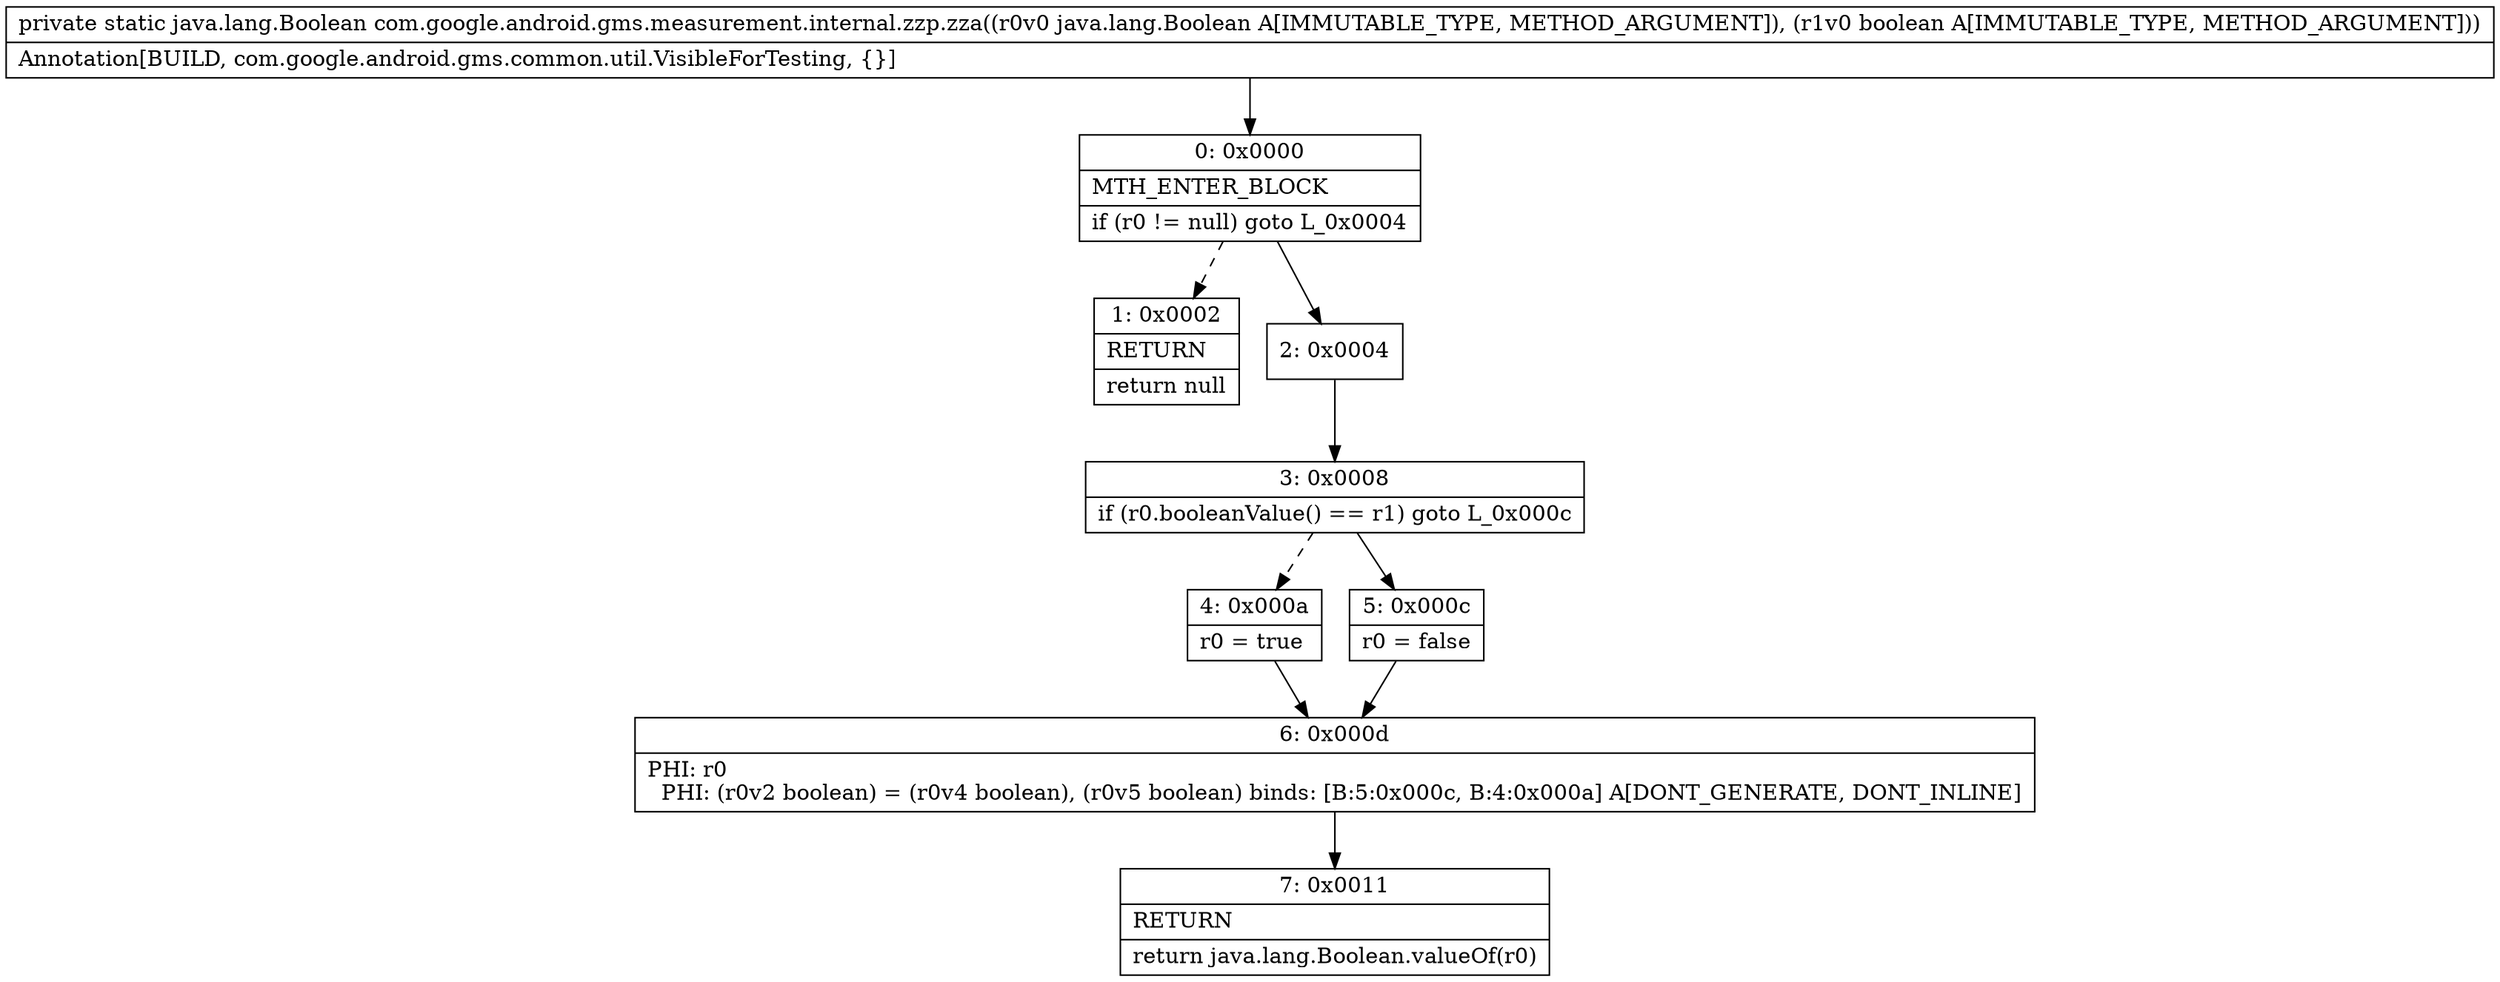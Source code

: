 digraph "CFG forcom.google.android.gms.measurement.internal.zzp.zza(Ljava\/lang\/Boolean;Z)Ljava\/lang\/Boolean;" {
Node_0 [shape=record,label="{0\:\ 0x0000|MTH_ENTER_BLOCK\l|if (r0 != null) goto L_0x0004\l}"];
Node_1 [shape=record,label="{1\:\ 0x0002|RETURN\l|return null\l}"];
Node_2 [shape=record,label="{2\:\ 0x0004}"];
Node_3 [shape=record,label="{3\:\ 0x0008|if (r0.booleanValue() == r1) goto L_0x000c\l}"];
Node_4 [shape=record,label="{4\:\ 0x000a|r0 = true\l}"];
Node_5 [shape=record,label="{5\:\ 0x000c|r0 = false\l}"];
Node_6 [shape=record,label="{6\:\ 0x000d|PHI: r0 \l  PHI: (r0v2 boolean) = (r0v4 boolean), (r0v5 boolean) binds: [B:5:0x000c, B:4:0x000a] A[DONT_GENERATE, DONT_INLINE]\l}"];
Node_7 [shape=record,label="{7\:\ 0x0011|RETURN\l|return java.lang.Boolean.valueOf(r0)\l}"];
MethodNode[shape=record,label="{private static java.lang.Boolean com.google.android.gms.measurement.internal.zzp.zza((r0v0 java.lang.Boolean A[IMMUTABLE_TYPE, METHOD_ARGUMENT]), (r1v0 boolean A[IMMUTABLE_TYPE, METHOD_ARGUMENT]))  | Annotation[BUILD, com.google.android.gms.common.util.VisibleForTesting, \{\}]\l}"];
MethodNode -> Node_0;
Node_0 -> Node_1[style=dashed];
Node_0 -> Node_2;
Node_2 -> Node_3;
Node_3 -> Node_4[style=dashed];
Node_3 -> Node_5;
Node_4 -> Node_6;
Node_5 -> Node_6;
Node_6 -> Node_7;
}

